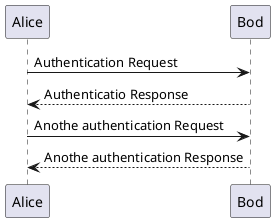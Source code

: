@startuml
Alice -> Bod: Authentication Request
Bod --> Alice: Authenticatio Response

Alice -> Bod: Anothe authentication Request
Alice <-- Bod: Anothe authentication Response
@enduml

@startuml
participant Participant as Foo
actor       Actor       as Foo1
boundary    Boundary    as Foo2
control     Control     as Foo3
entity      Entity      as Foo4
database    Database    as Foo5
collections Collections as Foo6
queue       Queue       as Foo7
Foo -> Foo1 : To actor
Foo -> Foo2 : To boundary
Foo -> Foo3 : To control
Foo -> Foo4 : To entity
Foo -> Foo5 : To database
Foo -> Foo6 : To collections
Foo -> Foo7 : To queue 
@enduml

@startuml
actor Bod #red
'Едиственная разница между acyor
'и participant - это разная форма отображения
participant Alice
participant "У меня очень\nдлинное имя" as L #99FF99

Alice -> Bod: Authentication Request
Bod --> Alice: Authenticatio Response
Bod --> L: Log transaction
@enduml

@startuml
participant Last order 30
participant Middle order 20
participant First order 10
@enduml

@startuml
Alice -> Alice: это сигнал к самому себе.\nТакже это является демонстрацией\nмногострочного \nтекста.
@enduml

@startuml
skinparam SequenceMessageAlignment right
Bod -> Alice : Request
Alice -> Bod : Response
@enduml

@startuml
skinparam ResponseMessageBelowArrow true
Bod -> Alice : дай пять евро
Alice -> Bod : нет, не дам
@enduml

@startuml
Bob ->x Alice
Bob -> Alice
Bob ->> Alice
Bob -\ Alice
Bob \\- Alice
Bob //-- Alice

Bob ->o Alice
Bob o\\-- Alice

Bob <-> Alice
Bob <->o Alice
@enduml

@startuml
Bob -[#red]> Alice : hello
Alice -[#0000FF]->Bob : ok
@enduml

@startuml
autonumber 1.1.1
Alice -> Bob: Authentication request
Bob --> Alice: Response

autonumber inc A
'Now we have 2.1.1
Alice -> Bob: Another authentication request
Bob --> Alice: Response

autonumber inc B
'Now we have 2.2.1
Alice -> Bob: Another authentication request
Bob --> Alice: Response

autonumber inc A
'Now we have 3.1.1
Alice -> Bob: Another authentication request
autonumber inc B
'Now we have 3.2.1
Bob --> Alice: Response
@enduml


@startuml
Alice -> Bob: message 1
Alice -> Bob: message 2
newpage
Alice -> Bob: message 3
Alice -> Bob: message 4
newpage A title for the\nlast page
Alice -> Bob: message 5
Alice -> Bob: message 6
@enduml

@startuml

Alice -> Bob: Authentication Request

alt successful case
    
    Bob -> Alice: Authentication Accepted

else some kind of failure

    Bob -> Alice: Authentication Failure
    group My own Label
    Alice -> Log : Log attack start
        loop 1000 times
            Alice -> Bob: DNS Attack
        end
    Alice -> Log : Log attack end
    end

else Another type of  failure

    Bob -> Alice: Please repeat

end
@enduml

@startuml
Alice ->Bob : привет 
note left: это первая заметка

Bob->Alice : ага
note right: это другая заметка

Bob->Bob : я размышляю над этим
note left
заметки
могут занимать
несколько строчек
end note
@enduml

@startuml
participant Alice
participant Bob
note left of Alice #aqua
Будет отображено
слева от Алисы
end note

note right of Alice: Будет отображено справа от Алисы

note over Alice: Будет отображено над Алисой

note over Alice, Bob #FFAAAA: Будет отображено\n над Алисой и Бобом.

note over Bob, Alice
А это ещё
один пример
длинной заметки.
end note
@enduml

@startuml

== Initialization ==

Alice -> Bob: Authentication Request
Bob --> Alice: Authentication Response

== Repetition ==

Alice -> Bob: Another authentication Request
Alice <-- Bob: another authentication Response

@enduml


@startuml
Bob -> Alice : привет
activate Alice
Alice -> Alice : какое-то действие
return пока
@enduml


@startuml
title _Simple_ communication example\non several lines
Alice -> Bob: Authentication Request
Bob -> Alice: Authentication Response
@enduml


@startuml
box "Internal Service" #LightBlue
participant Bob
participant Alice
end box
participant Other
Bob -> Alice : hello
Alice -> Other : hello
@enduml


@startuml
Alice -> Bob: Запрос авторизации
alt#Gold #LightBlue Успешный кейс
    Bob -> Alice: Запрос удовлетворён
else #Pink Ошибка
    Bob -> Alice: Запрос отклонён
end
@enduml